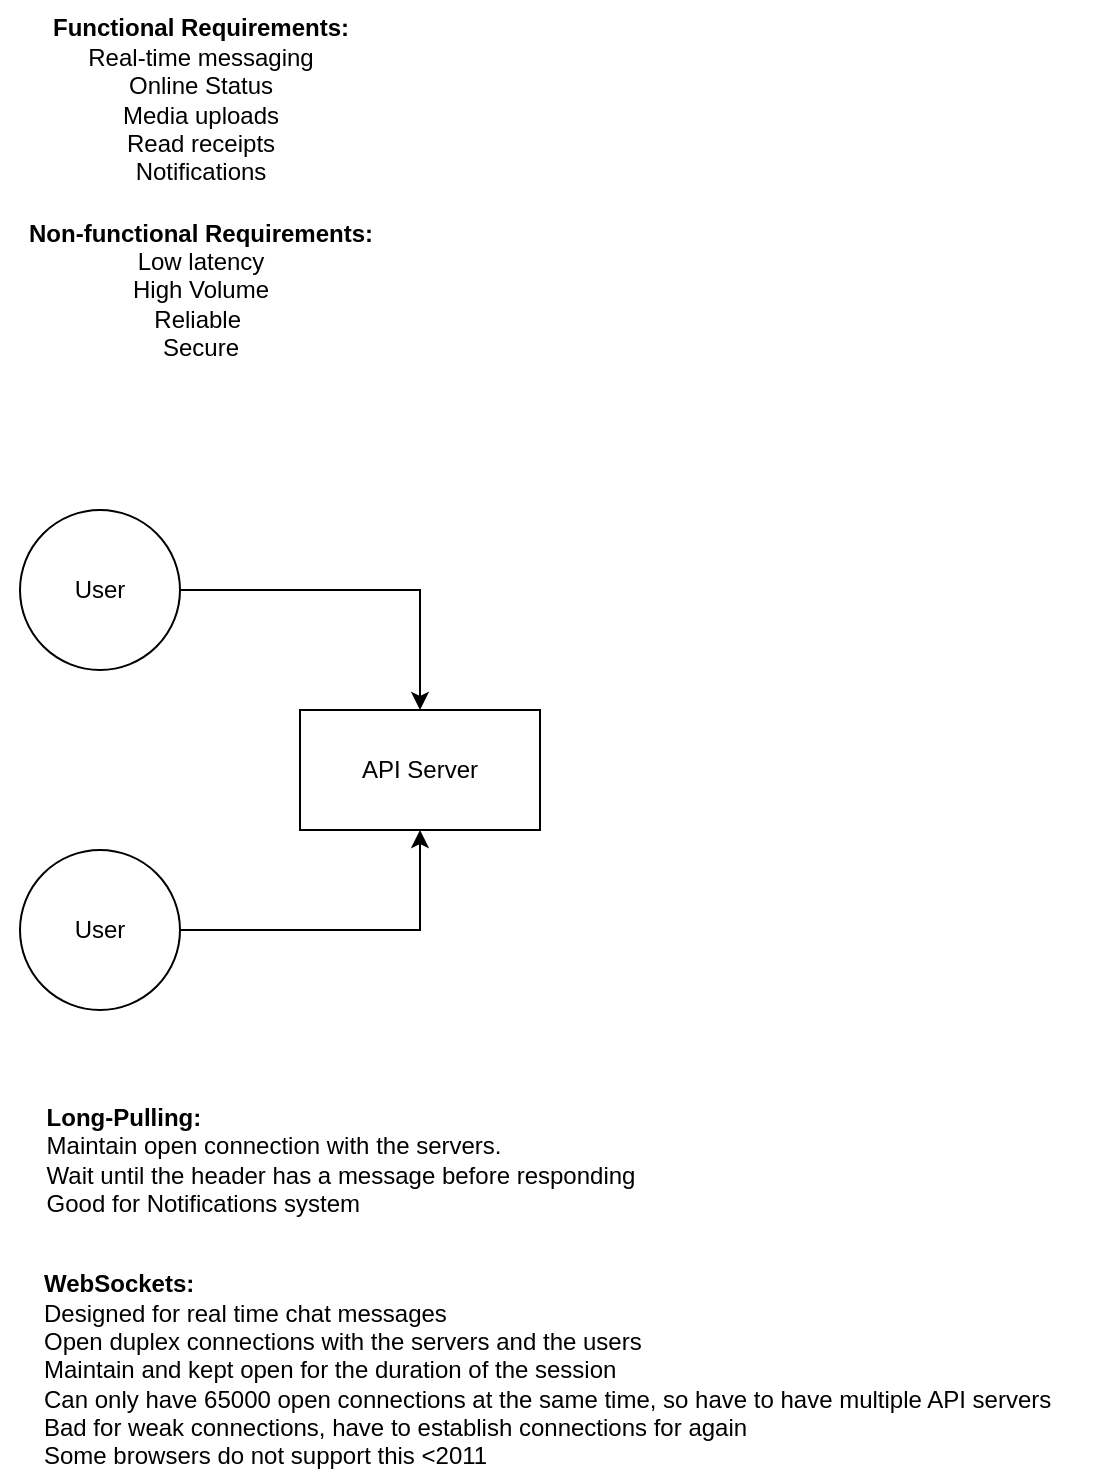 <mxfile version="20.2.3" type="github">
  <diagram id="Zi-IdDZvf-XGHymGtbge" name="Page-1">
    <mxGraphModel dx="1612" dy="1769" grid="1" gridSize="10" guides="1" tooltips="1" connect="1" arrows="1" fold="1" page="1" pageScale="1" pageWidth="850" pageHeight="1100" math="0" shadow="0">
      <root>
        <mxCell id="0" />
        <mxCell id="1" parent="0" />
        <mxCell id="2jC8lsVwugVBiCHZB-My-1" value="Functional Requirements:&lt;br&gt;&lt;span style=&quot;font-weight: normal;&quot;&gt;Real-time messaging&lt;br&gt;Online Status&lt;br&gt;Media uploads&lt;br&gt;Read receipts&lt;br&gt;Notifications&lt;/span&gt;" style="text;html=1;align=center;verticalAlign=middle;resizable=0;points=[];autosize=1;strokeColor=none;fillColor=none;fontStyle=1" parent="1" vertex="1">
          <mxGeometry x="5" y="-15" width="170" height="100" as="geometry" />
        </mxCell>
        <mxCell id="2jC8lsVwugVBiCHZB-My-2" value="&lt;b&gt;Non-functional Requirements:&lt;/b&gt;&lt;br&gt;Low latency&lt;br&gt;High Volume&lt;br&gt;Reliable&amp;nbsp;&lt;br&gt;Secure" style="text;html=1;align=center;verticalAlign=middle;resizable=0;points=[];autosize=1;strokeColor=none;fillColor=none;" parent="1" vertex="1">
          <mxGeometry x="-10" y="85" width="200" height="90" as="geometry" />
        </mxCell>
        <mxCell id="vfJ7Y360fpqIS0XEaNpH-4" style="edgeStyle=orthogonalEdgeStyle;rounded=0;orthogonalLoop=1;jettySize=auto;html=1;entryX=0.5;entryY=0;entryDx=0;entryDy=0;" edge="1" parent="1" source="vfJ7Y360fpqIS0XEaNpH-1" target="vfJ7Y360fpqIS0XEaNpH-3">
          <mxGeometry relative="1" as="geometry" />
        </mxCell>
        <mxCell id="vfJ7Y360fpqIS0XEaNpH-1" value="User" style="ellipse;whiteSpace=wrap;html=1;aspect=fixed;" vertex="1" parent="1">
          <mxGeometry y="240" width="80" height="80" as="geometry" />
        </mxCell>
        <mxCell id="vfJ7Y360fpqIS0XEaNpH-5" style="edgeStyle=orthogonalEdgeStyle;rounded=0;orthogonalLoop=1;jettySize=auto;html=1;entryX=0.5;entryY=1;entryDx=0;entryDy=0;" edge="1" parent="1" source="vfJ7Y360fpqIS0XEaNpH-2" target="vfJ7Y360fpqIS0XEaNpH-3">
          <mxGeometry relative="1" as="geometry" />
        </mxCell>
        <mxCell id="vfJ7Y360fpqIS0XEaNpH-2" value="User" style="ellipse;whiteSpace=wrap;html=1;aspect=fixed;" vertex="1" parent="1">
          <mxGeometry y="410" width="80" height="80" as="geometry" />
        </mxCell>
        <mxCell id="vfJ7Y360fpqIS0XEaNpH-3" value="API Server" style="whiteSpace=wrap;html=1;" vertex="1" parent="1">
          <mxGeometry x="140" y="340" width="120" height="60" as="geometry" />
        </mxCell>
        <mxCell id="vfJ7Y360fpqIS0XEaNpH-6" value="&lt;div style=&quot;text-align: left;&quot;&gt;&lt;b style=&quot;background-color: initial;&quot;&gt;Long-Pulling:&lt;/b&gt;&lt;/div&gt;&lt;div style=&quot;text-align: left;&quot;&gt;&lt;span style=&quot;background-color: initial;&quot;&gt;Maintain open connection with the servers.&lt;/span&gt;&lt;/div&gt;&lt;div style=&quot;text-align: left;&quot;&gt;&lt;span style=&quot;background-color: initial;&quot;&gt;Wait until the header has a message before responding&lt;/span&gt;&lt;/div&gt;&lt;div style=&quot;text-align: left;&quot;&gt;&lt;span style=&quot;background-color: initial;&quot;&gt;Good for Notifications system&lt;/span&gt;&lt;/div&gt;" style="text;html=1;align=center;verticalAlign=middle;resizable=0;points=[];autosize=1;strokeColor=none;fillColor=none;" vertex="1" parent="1">
          <mxGeometry y="530" width="320" height="70" as="geometry" />
        </mxCell>
        <mxCell id="vfJ7Y360fpqIS0XEaNpH-7" value="&lt;b&gt;WebSockets:&lt;/b&gt;&lt;br&gt;Designed for real time chat messages&lt;br&gt;Open duplex connections with the servers and the users&lt;br&gt;Maintain and kept open for the duration of the session&lt;br&gt;Can only have 65000 open connections at the same time, so have to have multiple API servers&lt;br&gt;Bad for weak connections, have to establish connections for again&amp;nbsp;&lt;br&gt;Some browsers do not support this &amp;lt;2011" style="text;html=1;align=left;verticalAlign=middle;resizable=0;points=[];autosize=1;strokeColor=none;fillColor=none;" vertex="1" parent="1">
          <mxGeometry x="10" y="615" width="530" height="110" as="geometry" />
        </mxCell>
      </root>
    </mxGraphModel>
  </diagram>
</mxfile>

